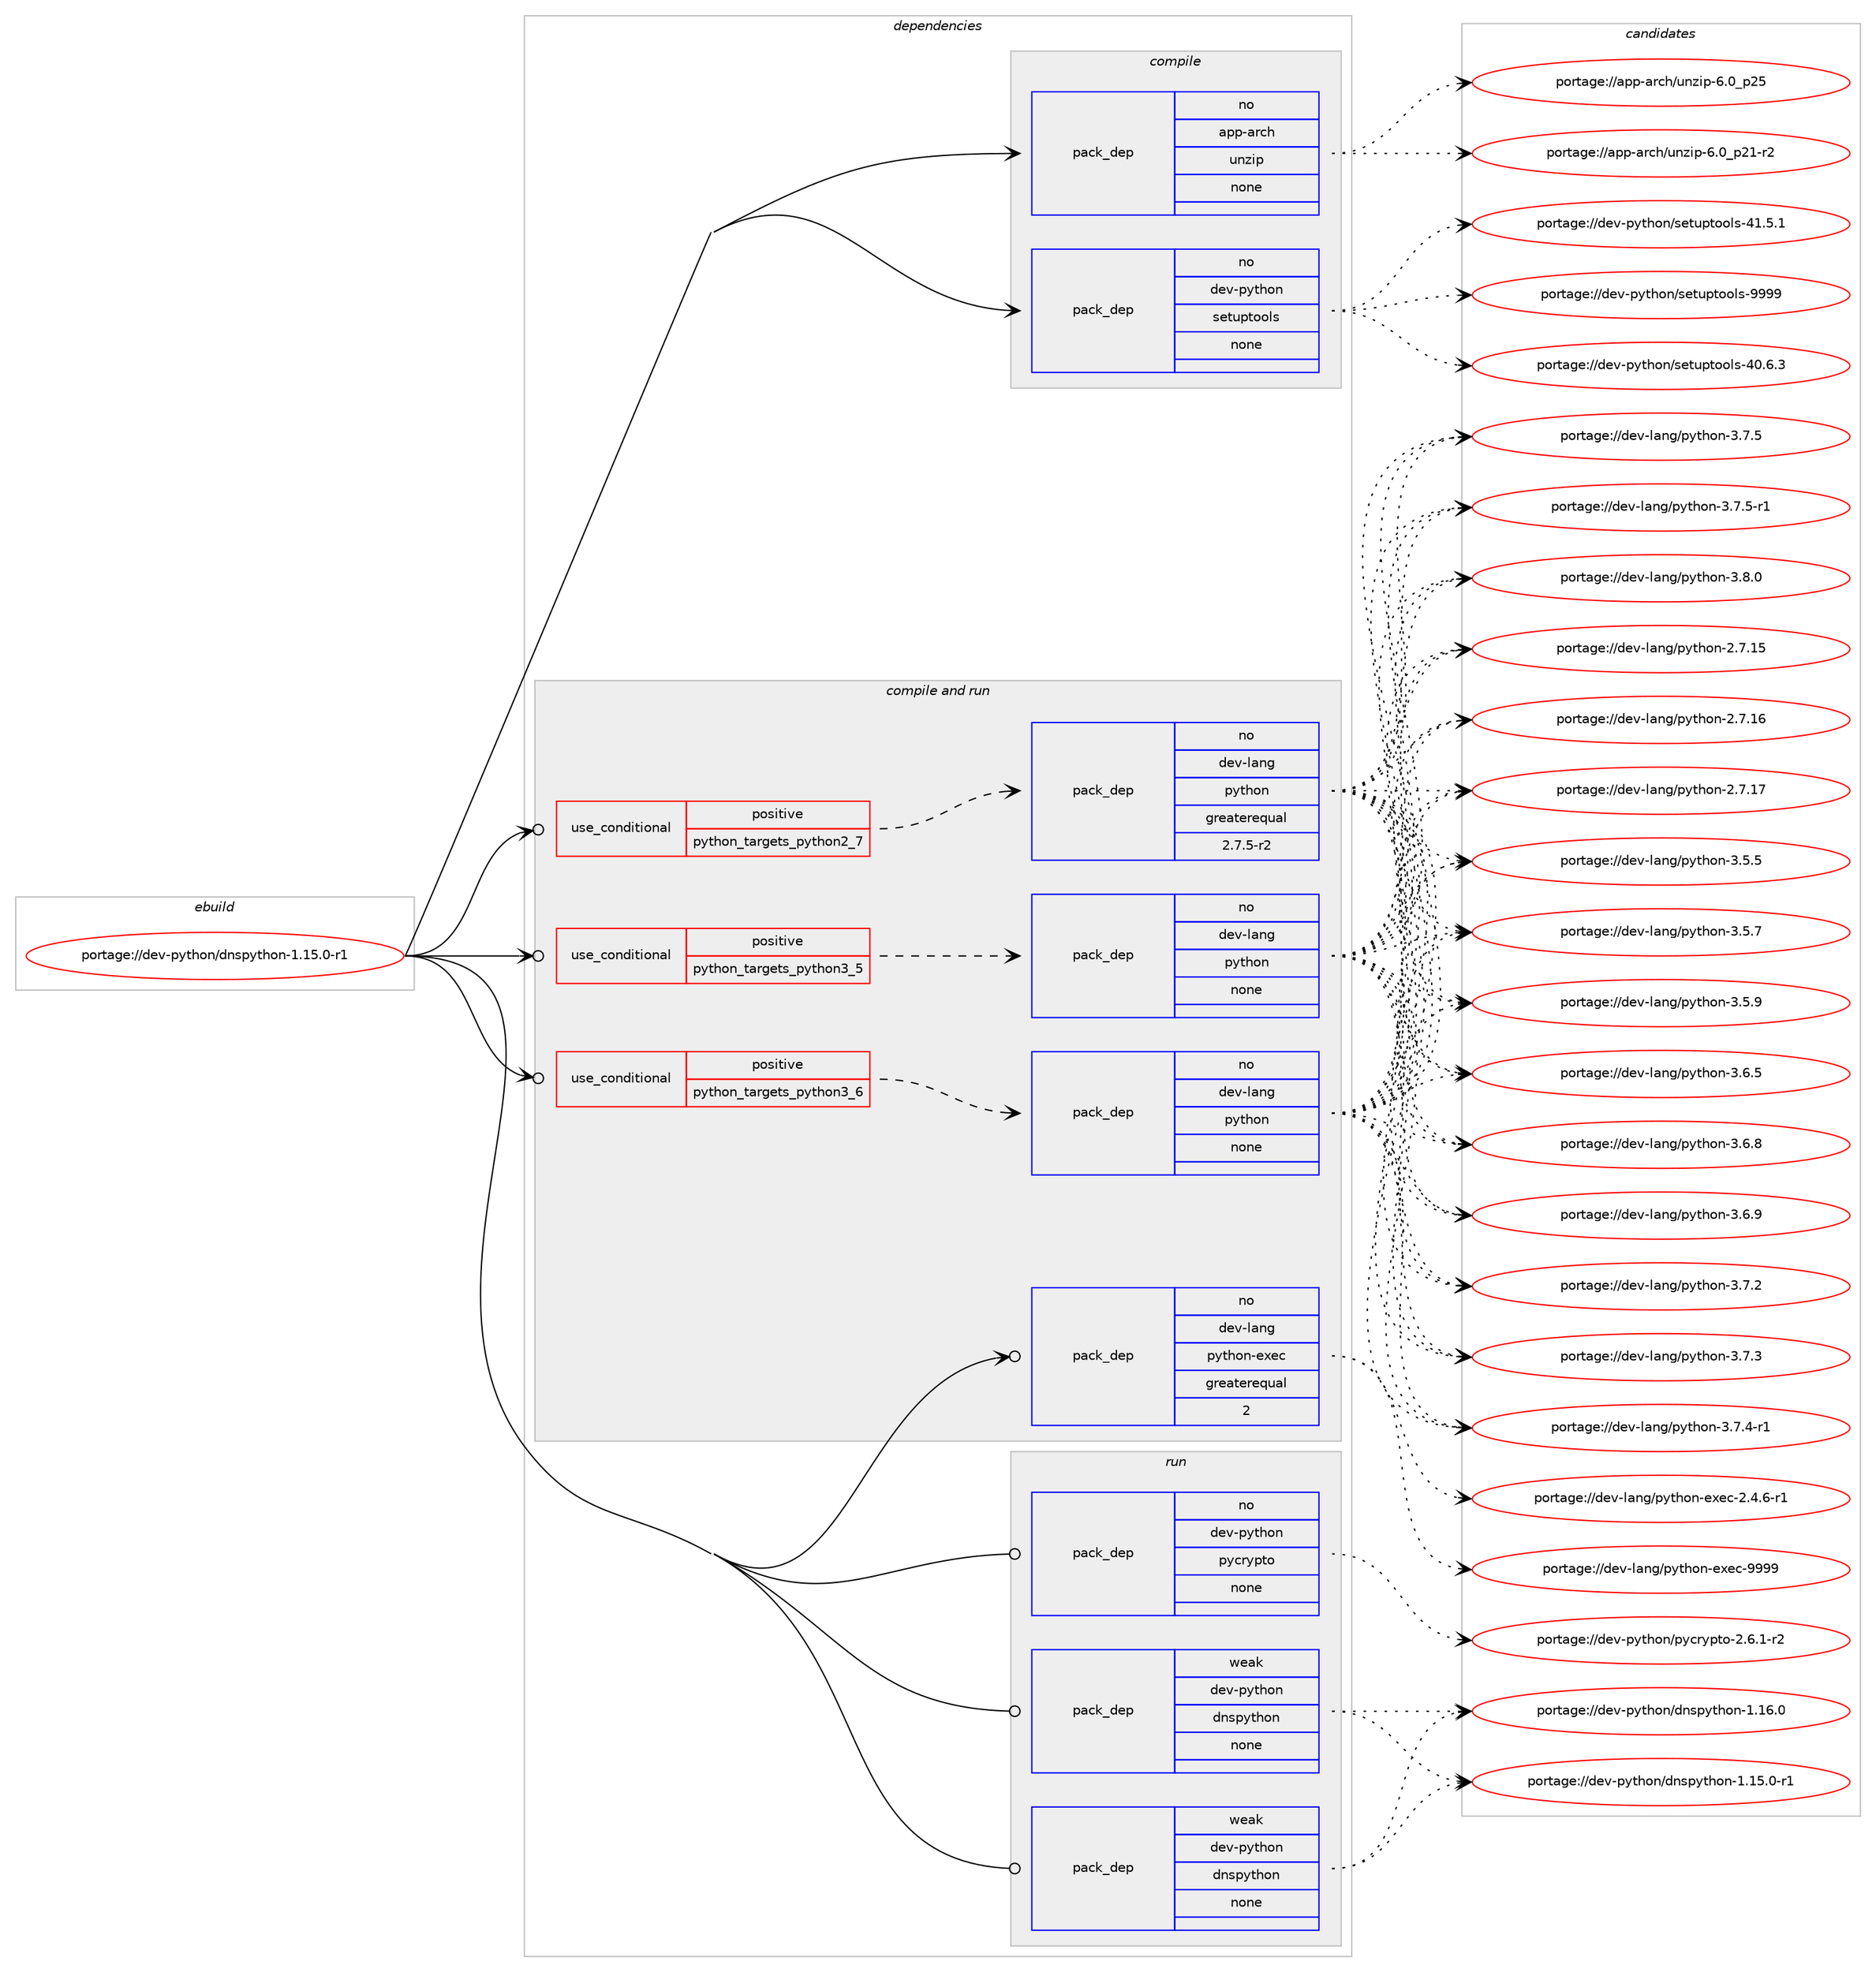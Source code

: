 digraph prolog {

# *************
# Graph options
# *************

newrank=true;
concentrate=true;
compound=true;
graph [rankdir=LR,fontname=Helvetica,fontsize=10,ranksep=1.5];#, ranksep=2.5, nodesep=0.2];
edge  [arrowhead=vee];
node  [fontname=Helvetica,fontsize=10];

# **********
# The ebuild
# **********

subgraph cluster_leftcol {
color=gray;
rank=same;
label=<<i>ebuild</i>>;
id [label="portage://dev-python/dnspython-1.15.0-r1", color=red, width=4, href="../dev-python/dnspython-1.15.0-r1.svg"];
}

# ****************
# The dependencies
# ****************

subgraph cluster_midcol {
color=gray;
label=<<i>dependencies</i>>;
subgraph cluster_compile {
fillcolor="#eeeeee";
style=filled;
label=<<i>compile</i>>;
subgraph pack105869 {
dependency137069 [label=<<TABLE BORDER="0" CELLBORDER="1" CELLSPACING="0" CELLPADDING="4" WIDTH="220"><TR><TD ROWSPAN="6" CELLPADDING="30">pack_dep</TD></TR><TR><TD WIDTH="110">no</TD></TR><TR><TD>app-arch</TD></TR><TR><TD>unzip</TD></TR><TR><TD>none</TD></TR><TR><TD></TD></TR></TABLE>>, shape=none, color=blue];
}
id:e -> dependency137069:w [weight=20,style="solid",arrowhead="vee"];
subgraph pack105870 {
dependency137070 [label=<<TABLE BORDER="0" CELLBORDER="1" CELLSPACING="0" CELLPADDING="4" WIDTH="220"><TR><TD ROWSPAN="6" CELLPADDING="30">pack_dep</TD></TR><TR><TD WIDTH="110">no</TD></TR><TR><TD>dev-python</TD></TR><TR><TD>setuptools</TD></TR><TR><TD>none</TD></TR><TR><TD></TD></TR></TABLE>>, shape=none, color=blue];
}
id:e -> dependency137070:w [weight=20,style="solid",arrowhead="vee"];
}
subgraph cluster_compileandrun {
fillcolor="#eeeeee";
style=filled;
label=<<i>compile and run</i>>;
subgraph cond27887 {
dependency137071 [label=<<TABLE BORDER="0" CELLBORDER="1" CELLSPACING="0" CELLPADDING="4"><TR><TD ROWSPAN="3" CELLPADDING="10">use_conditional</TD></TR><TR><TD>positive</TD></TR><TR><TD>python_targets_python2_7</TD></TR></TABLE>>, shape=none, color=red];
subgraph pack105871 {
dependency137072 [label=<<TABLE BORDER="0" CELLBORDER="1" CELLSPACING="0" CELLPADDING="4" WIDTH="220"><TR><TD ROWSPAN="6" CELLPADDING="30">pack_dep</TD></TR><TR><TD WIDTH="110">no</TD></TR><TR><TD>dev-lang</TD></TR><TR><TD>python</TD></TR><TR><TD>greaterequal</TD></TR><TR><TD>2.7.5-r2</TD></TR></TABLE>>, shape=none, color=blue];
}
dependency137071:e -> dependency137072:w [weight=20,style="dashed",arrowhead="vee"];
}
id:e -> dependency137071:w [weight=20,style="solid",arrowhead="odotvee"];
subgraph cond27888 {
dependency137073 [label=<<TABLE BORDER="0" CELLBORDER="1" CELLSPACING="0" CELLPADDING="4"><TR><TD ROWSPAN="3" CELLPADDING="10">use_conditional</TD></TR><TR><TD>positive</TD></TR><TR><TD>python_targets_python3_5</TD></TR></TABLE>>, shape=none, color=red];
subgraph pack105872 {
dependency137074 [label=<<TABLE BORDER="0" CELLBORDER="1" CELLSPACING="0" CELLPADDING="4" WIDTH="220"><TR><TD ROWSPAN="6" CELLPADDING="30">pack_dep</TD></TR><TR><TD WIDTH="110">no</TD></TR><TR><TD>dev-lang</TD></TR><TR><TD>python</TD></TR><TR><TD>none</TD></TR><TR><TD></TD></TR></TABLE>>, shape=none, color=blue];
}
dependency137073:e -> dependency137074:w [weight=20,style="dashed",arrowhead="vee"];
}
id:e -> dependency137073:w [weight=20,style="solid",arrowhead="odotvee"];
subgraph cond27889 {
dependency137075 [label=<<TABLE BORDER="0" CELLBORDER="1" CELLSPACING="0" CELLPADDING="4"><TR><TD ROWSPAN="3" CELLPADDING="10">use_conditional</TD></TR><TR><TD>positive</TD></TR><TR><TD>python_targets_python3_6</TD></TR></TABLE>>, shape=none, color=red];
subgraph pack105873 {
dependency137076 [label=<<TABLE BORDER="0" CELLBORDER="1" CELLSPACING="0" CELLPADDING="4" WIDTH="220"><TR><TD ROWSPAN="6" CELLPADDING="30">pack_dep</TD></TR><TR><TD WIDTH="110">no</TD></TR><TR><TD>dev-lang</TD></TR><TR><TD>python</TD></TR><TR><TD>none</TD></TR><TR><TD></TD></TR></TABLE>>, shape=none, color=blue];
}
dependency137075:e -> dependency137076:w [weight=20,style="dashed",arrowhead="vee"];
}
id:e -> dependency137075:w [weight=20,style="solid",arrowhead="odotvee"];
subgraph pack105874 {
dependency137077 [label=<<TABLE BORDER="0" CELLBORDER="1" CELLSPACING="0" CELLPADDING="4" WIDTH="220"><TR><TD ROWSPAN="6" CELLPADDING="30">pack_dep</TD></TR><TR><TD WIDTH="110">no</TD></TR><TR><TD>dev-lang</TD></TR><TR><TD>python-exec</TD></TR><TR><TD>greaterequal</TD></TR><TR><TD>2</TD></TR></TABLE>>, shape=none, color=blue];
}
id:e -> dependency137077:w [weight=20,style="solid",arrowhead="odotvee"];
}
subgraph cluster_run {
fillcolor="#eeeeee";
style=filled;
label=<<i>run</i>>;
subgraph pack105875 {
dependency137078 [label=<<TABLE BORDER="0" CELLBORDER="1" CELLSPACING="0" CELLPADDING="4" WIDTH="220"><TR><TD ROWSPAN="6" CELLPADDING="30">pack_dep</TD></TR><TR><TD WIDTH="110">no</TD></TR><TR><TD>dev-python</TD></TR><TR><TD>pycrypto</TD></TR><TR><TD>none</TD></TR><TR><TD></TD></TR></TABLE>>, shape=none, color=blue];
}
id:e -> dependency137078:w [weight=20,style="solid",arrowhead="odot"];
subgraph pack105876 {
dependency137079 [label=<<TABLE BORDER="0" CELLBORDER="1" CELLSPACING="0" CELLPADDING="4" WIDTH="220"><TR><TD ROWSPAN="6" CELLPADDING="30">pack_dep</TD></TR><TR><TD WIDTH="110">weak</TD></TR><TR><TD>dev-python</TD></TR><TR><TD>dnspython</TD></TR><TR><TD>none</TD></TR><TR><TD></TD></TR></TABLE>>, shape=none, color=blue];
}
id:e -> dependency137079:w [weight=20,style="solid",arrowhead="odot"];
subgraph pack105877 {
dependency137080 [label=<<TABLE BORDER="0" CELLBORDER="1" CELLSPACING="0" CELLPADDING="4" WIDTH="220"><TR><TD ROWSPAN="6" CELLPADDING="30">pack_dep</TD></TR><TR><TD WIDTH="110">weak</TD></TR><TR><TD>dev-python</TD></TR><TR><TD>dnspython</TD></TR><TR><TD>none</TD></TR><TR><TD></TD></TR></TABLE>>, shape=none, color=blue];
}
id:e -> dependency137080:w [weight=20,style="solid",arrowhead="odot"];
}
}

# **************
# The candidates
# **************

subgraph cluster_choices {
rank=same;
color=gray;
label=<<i>candidates</i>>;

subgraph choice105869 {
color=black;
nodesep=1;
choiceportage9711211245971149910447117110122105112455446489511250494511450 [label="portage://app-arch/unzip-6.0_p21-r2", color=red, width=4,href="../app-arch/unzip-6.0_p21-r2.svg"];
choiceportage971121124597114991044711711012210511245544648951125053 [label="portage://app-arch/unzip-6.0_p25", color=red, width=4,href="../app-arch/unzip-6.0_p25.svg"];
dependency137069:e -> choiceportage9711211245971149910447117110122105112455446489511250494511450:w [style=dotted,weight="100"];
dependency137069:e -> choiceportage971121124597114991044711711012210511245544648951125053:w [style=dotted,weight="100"];
}
subgraph choice105870 {
color=black;
nodesep=1;
choiceportage100101118451121211161041111104711510111611711211611111110811545524846544651 [label="portage://dev-python/setuptools-40.6.3", color=red, width=4,href="../dev-python/setuptools-40.6.3.svg"];
choiceportage100101118451121211161041111104711510111611711211611111110811545524946534649 [label="portage://dev-python/setuptools-41.5.1", color=red, width=4,href="../dev-python/setuptools-41.5.1.svg"];
choiceportage10010111845112121116104111110471151011161171121161111111081154557575757 [label="portage://dev-python/setuptools-9999", color=red, width=4,href="../dev-python/setuptools-9999.svg"];
dependency137070:e -> choiceportage100101118451121211161041111104711510111611711211611111110811545524846544651:w [style=dotted,weight="100"];
dependency137070:e -> choiceportage100101118451121211161041111104711510111611711211611111110811545524946534649:w [style=dotted,weight="100"];
dependency137070:e -> choiceportage10010111845112121116104111110471151011161171121161111111081154557575757:w [style=dotted,weight="100"];
}
subgraph choice105871 {
color=black;
nodesep=1;
choiceportage10010111845108971101034711212111610411111045504655464953 [label="portage://dev-lang/python-2.7.15", color=red, width=4,href="../dev-lang/python-2.7.15.svg"];
choiceportage10010111845108971101034711212111610411111045504655464954 [label="portage://dev-lang/python-2.7.16", color=red, width=4,href="../dev-lang/python-2.7.16.svg"];
choiceportage10010111845108971101034711212111610411111045504655464955 [label="portage://dev-lang/python-2.7.17", color=red, width=4,href="../dev-lang/python-2.7.17.svg"];
choiceportage100101118451089711010347112121116104111110455146534653 [label="portage://dev-lang/python-3.5.5", color=red, width=4,href="../dev-lang/python-3.5.5.svg"];
choiceportage100101118451089711010347112121116104111110455146534655 [label="portage://dev-lang/python-3.5.7", color=red, width=4,href="../dev-lang/python-3.5.7.svg"];
choiceportage100101118451089711010347112121116104111110455146534657 [label="portage://dev-lang/python-3.5.9", color=red, width=4,href="../dev-lang/python-3.5.9.svg"];
choiceportage100101118451089711010347112121116104111110455146544653 [label="portage://dev-lang/python-3.6.5", color=red, width=4,href="../dev-lang/python-3.6.5.svg"];
choiceportage100101118451089711010347112121116104111110455146544656 [label="portage://dev-lang/python-3.6.8", color=red, width=4,href="../dev-lang/python-3.6.8.svg"];
choiceportage100101118451089711010347112121116104111110455146544657 [label="portage://dev-lang/python-3.6.9", color=red, width=4,href="../dev-lang/python-3.6.9.svg"];
choiceportage100101118451089711010347112121116104111110455146554650 [label="portage://dev-lang/python-3.7.2", color=red, width=4,href="../dev-lang/python-3.7.2.svg"];
choiceportage100101118451089711010347112121116104111110455146554651 [label="portage://dev-lang/python-3.7.3", color=red, width=4,href="../dev-lang/python-3.7.3.svg"];
choiceportage1001011184510897110103471121211161041111104551465546524511449 [label="portage://dev-lang/python-3.7.4-r1", color=red, width=4,href="../dev-lang/python-3.7.4-r1.svg"];
choiceportage100101118451089711010347112121116104111110455146554653 [label="portage://dev-lang/python-3.7.5", color=red, width=4,href="../dev-lang/python-3.7.5.svg"];
choiceportage1001011184510897110103471121211161041111104551465546534511449 [label="portage://dev-lang/python-3.7.5-r1", color=red, width=4,href="../dev-lang/python-3.7.5-r1.svg"];
choiceportage100101118451089711010347112121116104111110455146564648 [label="portage://dev-lang/python-3.8.0", color=red, width=4,href="../dev-lang/python-3.8.0.svg"];
dependency137072:e -> choiceportage10010111845108971101034711212111610411111045504655464953:w [style=dotted,weight="100"];
dependency137072:e -> choiceportage10010111845108971101034711212111610411111045504655464954:w [style=dotted,weight="100"];
dependency137072:e -> choiceportage10010111845108971101034711212111610411111045504655464955:w [style=dotted,weight="100"];
dependency137072:e -> choiceportage100101118451089711010347112121116104111110455146534653:w [style=dotted,weight="100"];
dependency137072:e -> choiceportage100101118451089711010347112121116104111110455146534655:w [style=dotted,weight="100"];
dependency137072:e -> choiceportage100101118451089711010347112121116104111110455146534657:w [style=dotted,weight="100"];
dependency137072:e -> choiceportage100101118451089711010347112121116104111110455146544653:w [style=dotted,weight="100"];
dependency137072:e -> choiceportage100101118451089711010347112121116104111110455146544656:w [style=dotted,weight="100"];
dependency137072:e -> choiceportage100101118451089711010347112121116104111110455146544657:w [style=dotted,weight="100"];
dependency137072:e -> choiceportage100101118451089711010347112121116104111110455146554650:w [style=dotted,weight="100"];
dependency137072:e -> choiceportage100101118451089711010347112121116104111110455146554651:w [style=dotted,weight="100"];
dependency137072:e -> choiceportage1001011184510897110103471121211161041111104551465546524511449:w [style=dotted,weight="100"];
dependency137072:e -> choiceportage100101118451089711010347112121116104111110455146554653:w [style=dotted,weight="100"];
dependency137072:e -> choiceportage1001011184510897110103471121211161041111104551465546534511449:w [style=dotted,weight="100"];
dependency137072:e -> choiceportage100101118451089711010347112121116104111110455146564648:w [style=dotted,weight="100"];
}
subgraph choice105872 {
color=black;
nodesep=1;
choiceportage10010111845108971101034711212111610411111045504655464953 [label="portage://dev-lang/python-2.7.15", color=red, width=4,href="../dev-lang/python-2.7.15.svg"];
choiceportage10010111845108971101034711212111610411111045504655464954 [label="portage://dev-lang/python-2.7.16", color=red, width=4,href="../dev-lang/python-2.7.16.svg"];
choiceportage10010111845108971101034711212111610411111045504655464955 [label="portage://dev-lang/python-2.7.17", color=red, width=4,href="../dev-lang/python-2.7.17.svg"];
choiceportage100101118451089711010347112121116104111110455146534653 [label="portage://dev-lang/python-3.5.5", color=red, width=4,href="../dev-lang/python-3.5.5.svg"];
choiceportage100101118451089711010347112121116104111110455146534655 [label="portage://dev-lang/python-3.5.7", color=red, width=4,href="../dev-lang/python-3.5.7.svg"];
choiceportage100101118451089711010347112121116104111110455146534657 [label="portage://dev-lang/python-3.5.9", color=red, width=4,href="../dev-lang/python-3.5.9.svg"];
choiceportage100101118451089711010347112121116104111110455146544653 [label="portage://dev-lang/python-3.6.5", color=red, width=4,href="../dev-lang/python-3.6.5.svg"];
choiceportage100101118451089711010347112121116104111110455146544656 [label="portage://dev-lang/python-3.6.8", color=red, width=4,href="../dev-lang/python-3.6.8.svg"];
choiceportage100101118451089711010347112121116104111110455146544657 [label="portage://dev-lang/python-3.6.9", color=red, width=4,href="../dev-lang/python-3.6.9.svg"];
choiceportage100101118451089711010347112121116104111110455146554650 [label="portage://dev-lang/python-3.7.2", color=red, width=4,href="../dev-lang/python-3.7.2.svg"];
choiceportage100101118451089711010347112121116104111110455146554651 [label="portage://dev-lang/python-3.7.3", color=red, width=4,href="../dev-lang/python-3.7.3.svg"];
choiceportage1001011184510897110103471121211161041111104551465546524511449 [label="portage://dev-lang/python-3.7.4-r1", color=red, width=4,href="../dev-lang/python-3.7.4-r1.svg"];
choiceportage100101118451089711010347112121116104111110455146554653 [label="portage://dev-lang/python-3.7.5", color=red, width=4,href="../dev-lang/python-3.7.5.svg"];
choiceportage1001011184510897110103471121211161041111104551465546534511449 [label="portage://dev-lang/python-3.7.5-r1", color=red, width=4,href="../dev-lang/python-3.7.5-r1.svg"];
choiceportage100101118451089711010347112121116104111110455146564648 [label="portage://dev-lang/python-3.8.0", color=red, width=4,href="../dev-lang/python-3.8.0.svg"];
dependency137074:e -> choiceportage10010111845108971101034711212111610411111045504655464953:w [style=dotted,weight="100"];
dependency137074:e -> choiceportage10010111845108971101034711212111610411111045504655464954:w [style=dotted,weight="100"];
dependency137074:e -> choiceportage10010111845108971101034711212111610411111045504655464955:w [style=dotted,weight="100"];
dependency137074:e -> choiceportage100101118451089711010347112121116104111110455146534653:w [style=dotted,weight="100"];
dependency137074:e -> choiceportage100101118451089711010347112121116104111110455146534655:w [style=dotted,weight="100"];
dependency137074:e -> choiceportage100101118451089711010347112121116104111110455146534657:w [style=dotted,weight="100"];
dependency137074:e -> choiceportage100101118451089711010347112121116104111110455146544653:w [style=dotted,weight="100"];
dependency137074:e -> choiceportage100101118451089711010347112121116104111110455146544656:w [style=dotted,weight="100"];
dependency137074:e -> choiceportage100101118451089711010347112121116104111110455146544657:w [style=dotted,weight="100"];
dependency137074:e -> choiceportage100101118451089711010347112121116104111110455146554650:w [style=dotted,weight="100"];
dependency137074:e -> choiceportage100101118451089711010347112121116104111110455146554651:w [style=dotted,weight="100"];
dependency137074:e -> choiceportage1001011184510897110103471121211161041111104551465546524511449:w [style=dotted,weight="100"];
dependency137074:e -> choiceportage100101118451089711010347112121116104111110455146554653:w [style=dotted,weight="100"];
dependency137074:e -> choiceportage1001011184510897110103471121211161041111104551465546534511449:w [style=dotted,weight="100"];
dependency137074:e -> choiceportage100101118451089711010347112121116104111110455146564648:w [style=dotted,weight="100"];
}
subgraph choice105873 {
color=black;
nodesep=1;
choiceportage10010111845108971101034711212111610411111045504655464953 [label="portage://dev-lang/python-2.7.15", color=red, width=4,href="../dev-lang/python-2.7.15.svg"];
choiceportage10010111845108971101034711212111610411111045504655464954 [label="portage://dev-lang/python-2.7.16", color=red, width=4,href="../dev-lang/python-2.7.16.svg"];
choiceportage10010111845108971101034711212111610411111045504655464955 [label="portage://dev-lang/python-2.7.17", color=red, width=4,href="../dev-lang/python-2.7.17.svg"];
choiceportage100101118451089711010347112121116104111110455146534653 [label="portage://dev-lang/python-3.5.5", color=red, width=4,href="../dev-lang/python-3.5.5.svg"];
choiceportage100101118451089711010347112121116104111110455146534655 [label="portage://dev-lang/python-3.5.7", color=red, width=4,href="../dev-lang/python-3.5.7.svg"];
choiceportage100101118451089711010347112121116104111110455146534657 [label="portage://dev-lang/python-3.5.9", color=red, width=4,href="../dev-lang/python-3.5.9.svg"];
choiceportage100101118451089711010347112121116104111110455146544653 [label="portage://dev-lang/python-3.6.5", color=red, width=4,href="../dev-lang/python-3.6.5.svg"];
choiceportage100101118451089711010347112121116104111110455146544656 [label="portage://dev-lang/python-3.6.8", color=red, width=4,href="../dev-lang/python-3.6.8.svg"];
choiceportage100101118451089711010347112121116104111110455146544657 [label="portage://dev-lang/python-3.6.9", color=red, width=4,href="../dev-lang/python-3.6.9.svg"];
choiceportage100101118451089711010347112121116104111110455146554650 [label="portage://dev-lang/python-3.7.2", color=red, width=4,href="../dev-lang/python-3.7.2.svg"];
choiceportage100101118451089711010347112121116104111110455146554651 [label="portage://dev-lang/python-3.7.3", color=red, width=4,href="../dev-lang/python-3.7.3.svg"];
choiceportage1001011184510897110103471121211161041111104551465546524511449 [label="portage://dev-lang/python-3.7.4-r1", color=red, width=4,href="../dev-lang/python-3.7.4-r1.svg"];
choiceportage100101118451089711010347112121116104111110455146554653 [label="portage://dev-lang/python-3.7.5", color=red, width=4,href="../dev-lang/python-3.7.5.svg"];
choiceportage1001011184510897110103471121211161041111104551465546534511449 [label="portage://dev-lang/python-3.7.5-r1", color=red, width=4,href="../dev-lang/python-3.7.5-r1.svg"];
choiceportage100101118451089711010347112121116104111110455146564648 [label="portage://dev-lang/python-3.8.0", color=red, width=4,href="../dev-lang/python-3.8.0.svg"];
dependency137076:e -> choiceportage10010111845108971101034711212111610411111045504655464953:w [style=dotted,weight="100"];
dependency137076:e -> choiceportage10010111845108971101034711212111610411111045504655464954:w [style=dotted,weight="100"];
dependency137076:e -> choiceportage10010111845108971101034711212111610411111045504655464955:w [style=dotted,weight="100"];
dependency137076:e -> choiceportage100101118451089711010347112121116104111110455146534653:w [style=dotted,weight="100"];
dependency137076:e -> choiceportage100101118451089711010347112121116104111110455146534655:w [style=dotted,weight="100"];
dependency137076:e -> choiceportage100101118451089711010347112121116104111110455146534657:w [style=dotted,weight="100"];
dependency137076:e -> choiceportage100101118451089711010347112121116104111110455146544653:w [style=dotted,weight="100"];
dependency137076:e -> choiceportage100101118451089711010347112121116104111110455146544656:w [style=dotted,weight="100"];
dependency137076:e -> choiceportage100101118451089711010347112121116104111110455146544657:w [style=dotted,weight="100"];
dependency137076:e -> choiceportage100101118451089711010347112121116104111110455146554650:w [style=dotted,weight="100"];
dependency137076:e -> choiceportage100101118451089711010347112121116104111110455146554651:w [style=dotted,weight="100"];
dependency137076:e -> choiceportage1001011184510897110103471121211161041111104551465546524511449:w [style=dotted,weight="100"];
dependency137076:e -> choiceportage100101118451089711010347112121116104111110455146554653:w [style=dotted,weight="100"];
dependency137076:e -> choiceportage1001011184510897110103471121211161041111104551465546534511449:w [style=dotted,weight="100"];
dependency137076:e -> choiceportage100101118451089711010347112121116104111110455146564648:w [style=dotted,weight="100"];
}
subgraph choice105874 {
color=black;
nodesep=1;
choiceportage10010111845108971101034711212111610411111045101120101994550465246544511449 [label="portage://dev-lang/python-exec-2.4.6-r1", color=red, width=4,href="../dev-lang/python-exec-2.4.6-r1.svg"];
choiceportage10010111845108971101034711212111610411111045101120101994557575757 [label="portage://dev-lang/python-exec-9999", color=red, width=4,href="../dev-lang/python-exec-9999.svg"];
dependency137077:e -> choiceportage10010111845108971101034711212111610411111045101120101994550465246544511449:w [style=dotted,weight="100"];
dependency137077:e -> choiceportage10010111845108971101034711212111610411111045101120101994557575757:w [style=dotted,weight="100"];
}
subgraph choice105875 {
color=black;
nodesep=1;
choiceportage1001011184511212111610411111047112121991141211121161114550465446494511450 [label="portage://dev-python/pycrypto-2.6.1-r2", color=red, width=4,href="../dev-python/pycrypto-2.6.1-r2.svg"];
dependency137078:e -> choiceportage1001011184511212111610411111047112121991141211121161114550465446494511450:w [style=dotted,weight="100"];
}
subgraph choice105876 {
color=black;
nodesep=1;
choiceportage1001011184511212111610411111047100110115112121116104111110454946495346484511449 [label="portage://dev-python/dnspython-1.15.0-r1", color=red, width=4,href="../dev-python/dnspython-1.15.0-r1.svg"];
choiceportage100101118451121211161041111104710011011511212111610411111045494649544648 [label="portage://dev-python/dnspython-1.16.0", color=red, width=4,href="../dev-python/dnspython-1.16.0.svg"];
dependency137079:e -> choiceportage1001011184511212111610411111047100110115112121116104111110454946495346484511449:w [style=dotted,weight="100"];
dependency137079:e -> choiceportage100101118451121211161041111104710011011511212111610411111045494649544648:w [style=dotted,weight="100"];
}
subgraph choice105877 {
color=black;
nodesep=1;
choiceportage1001011184511212111610411111047100110115112121116104111110454946495346484511449 [label="portage://dev-python/dnspython-1.15.0-r1", color=red, width=4,href="../dev-python/dnspython-1.15.0-r1.svg"];
choiceportage100101118451121211161041111104710011011511212111610411111045494649544648 [label="portage://dev-python/dnspython-1.16.0", color=red, width=4,href="../dev-python/dnspython-1.16.0.svg"];
dependency137080:e -> choiceportage1001011184511212111610411111047100110115112121116104111110454946495346484511449:w [style=dotted,weight="100"];
dependency137080:e -> choiceportage100101118451121211161041111104710011011511212111610411111045494649544648:w [style=dotted,weight="100"];
}
}

}
